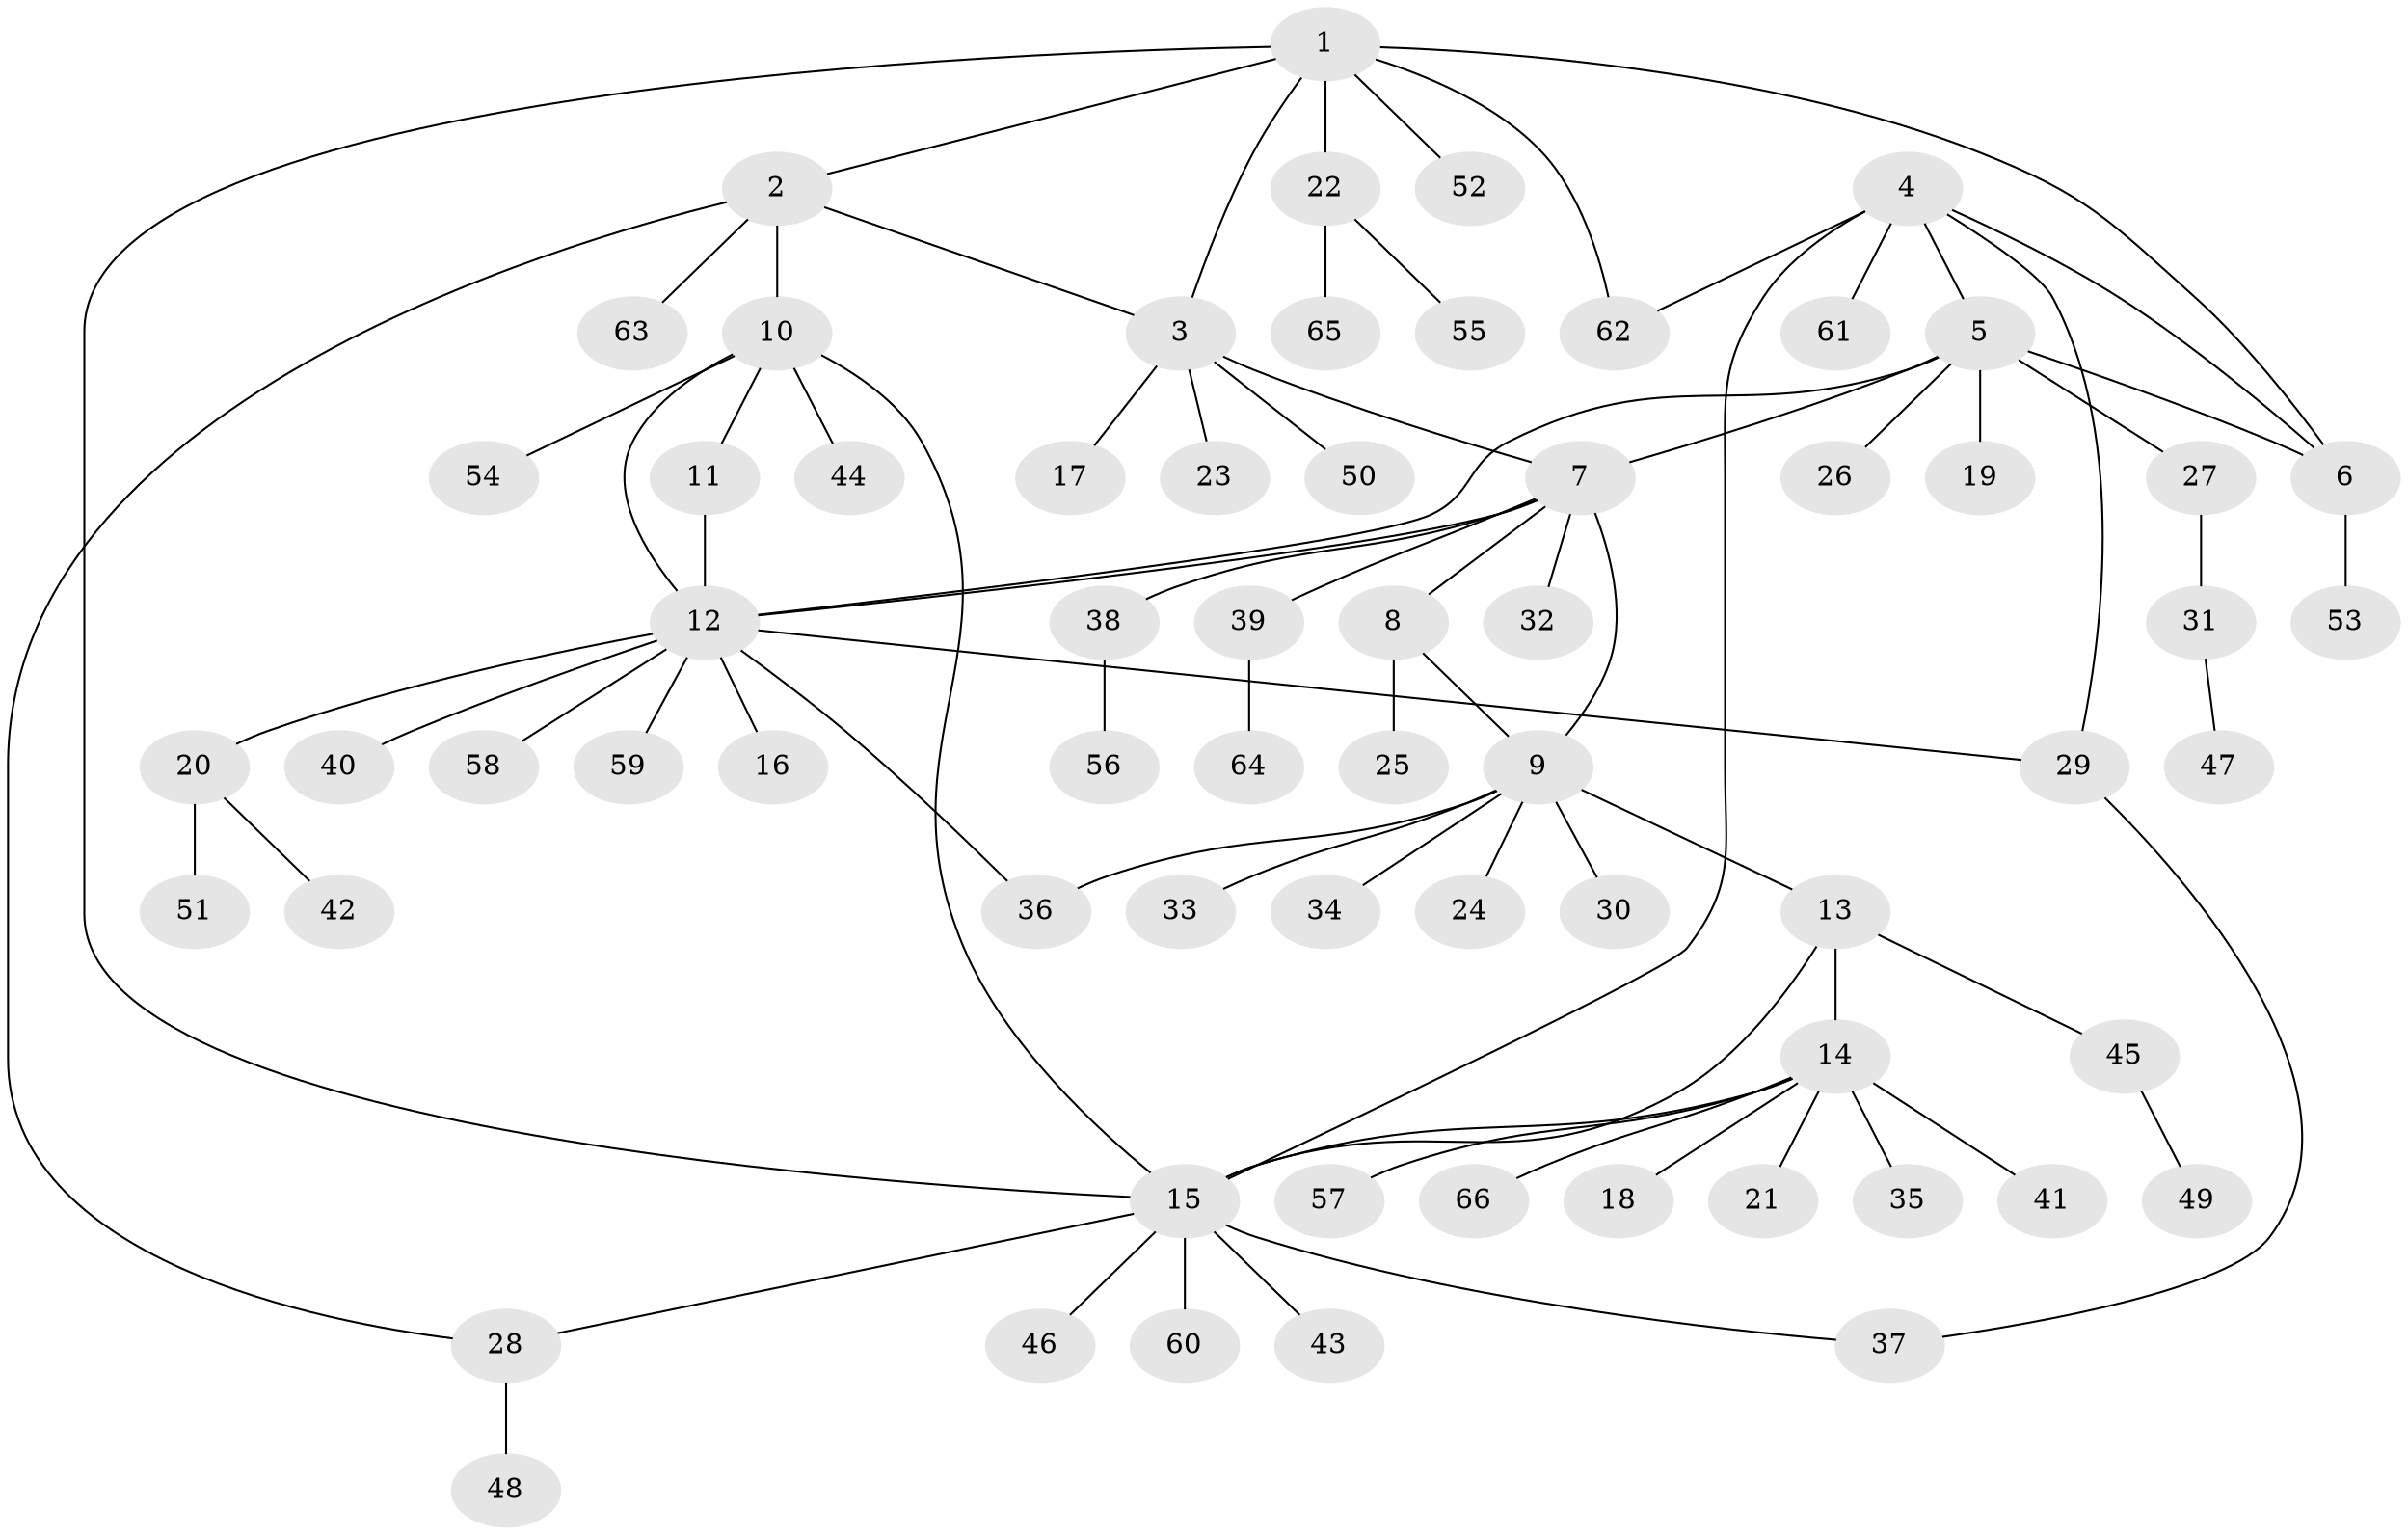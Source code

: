// coarse degree distribution, {7: 0.05, 14: 0.05, 2: 0.15, 1: 0.75}
// Generated by graph-tools (version 1.1) at 2025/19/03/04/25 18:19:56]
// undirected, 66 vertices, 81 edges
graph export_dot {
graph [start="1"]
  node [color=gray90,style=filled];
  1;
  2;
  3;
  4;
  5;
  6;
  7;
  8;
  9;
  10;
  11;
  12;
  13;
  14;
  15;
  16;
  17;
  18;
  19;
  20;
  21;
  22;
  23;
  24;
  25;
  26;
  27;
  28;
  29;
  30;
  31;
  32;
  33;
  34;
  35;
  36;
  37;
  38;
  39;
  40;
  41;
  42;
  43;
  44;
  45;
  46;
  47;
  48;
  49;
  50;
  51;
  52;
  53;
  54;
  55;
  56;
  57;
  58;
  59;
  60;
  61;
  62;
  63;
  64;
  65;
  66;
  1 -- 2;
  1 -- 3;
  1 -- 6;
  1 -- 15;
  1 -- 22;
  1 -- 52;
  1 -- 62;
  2 -- 3;
  2 -- 10;
  2 -- 28;
  2 -- 63;
  3 -- 7;
  3 -- 17;
  3 -- 23;
  3 -- 50;
  4 -- 5;
  4 -- 6;
  4 -- 15;
  4 -- 29;
  4 -- 61;
  4 -- 62;
  5 -- 6;
  5 -- 7;
  5 -- 12;
  5 -- 19;
  5 -- 26;
  5 -- 27;
  6 -- 53;
  7 -- 8;
  7 -- 9;
  7 -- 12;
  7 -- 32;
  7 -- 38;
  7 -- 39;
  8 -- 9;
  8 -- 25;
  9 -- 13;
  9 -- 24;
  9 -- 30;
  9 -- 33;
  9 -- 34;
  9 -- 36;
  10 -- 11;
  10 -- 12;
  10 -- 15;
  10 -- 44;
  10 -- 54;
  11 -- 12;
  12 -- 16;
  12 -- 20;
  12 -- 29;
  12 -- 36;
  12 -- 40;
  12 -- 58;
  12 -- 59;
  13 -- 14;
  13 -- 15;
  13 -- 45;
  14 -- 15;
  14 -- 18;
  14 -- 21;
  14 -- 35;
  14 -- 41;
  14 -- 57;
  14 -- 66;
  15 -- 28;
  15 -- 37;
  15 -- 43;
  15 -- 46;
  15 -- 60;
  20 -- 42;
  20 -- 51;
  22 -- 55;
  22 -- 65;
  27 -- 31;
  28 -- 48;
  29 -- 37;
  31 -- 47;
  38 -- 56;
  39 -- 64;
  45 -- 49;
}
